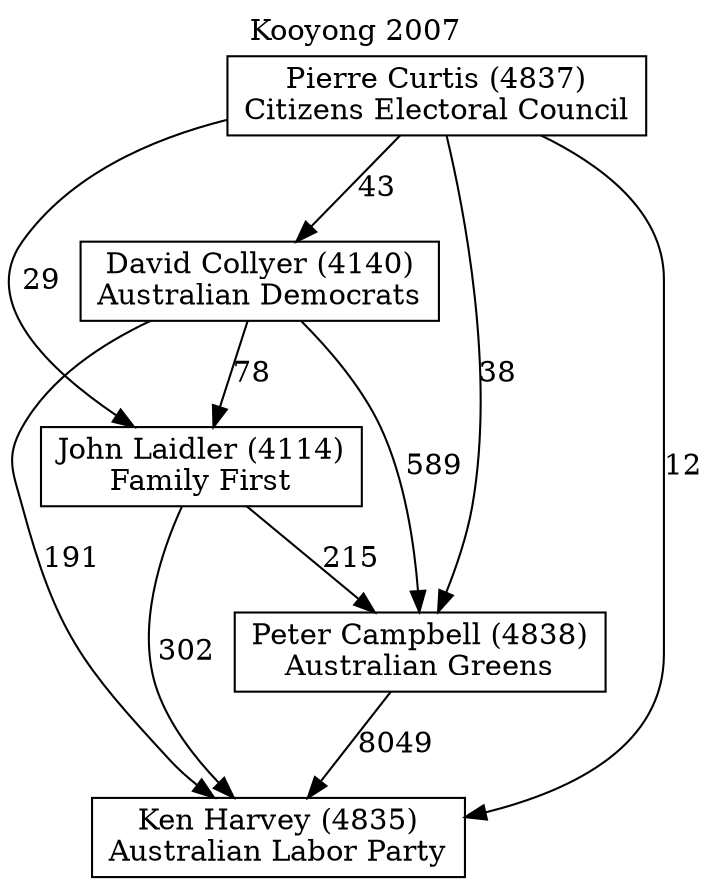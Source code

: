 // House preference flow
digraph "Ken Harvey (4835)_Kooyong_2007" {
	graph [label="Kooyong 2007" labelloc=t mclimit=10]
	node [shape=box]
	"David Collyer (4140)" [label="David Collyer (4140)
Australian Democrats"]
	"John Laidler (4114)" [label="John Laidler (4114)
Family First"]
	"Ken Harvey (4835)" [label="Ken Harvey (4835)
Australian Labor Party"]
	"Peter Campbell (4838)" [label="Peter Campbell (4838)
Australian Greens"]
	"Pierre Curtis (4837)" [label="Pierre Curtis (4837)
Citizens Electoral Council"]
	"David Collyer (4140)" -> "John Laidler (4114)" [label=78]
	"David Collyer (4140)" -> "Ken Harvey (4835)" [label=191]
	"David Collyer (4140)" -> "Peter Campbell (4838)" [label=589]
	"John Laidler (4114)" -> "Ken Harvey (4835)" [label=302]
	"John Laidler (4114)" -> "Peter Campbell (4838)" [label=215]
	"Peter Campbell (4838)" -> "Ken Harvey (4835)" [label=8049]
	"Pierre Curtis (4837)" -> "David Collyer (4140)" [label=43]
	"Pierre Curtis (4837)" -> "John Laidler (4114)" [label=29]
	"Pierre Curtis (4837)" -> "Ken Harvey (4835)" [label=12]
	"Pierre Curtis (4837)" -> "Peter Campbell (4838)" [label=38]
}
